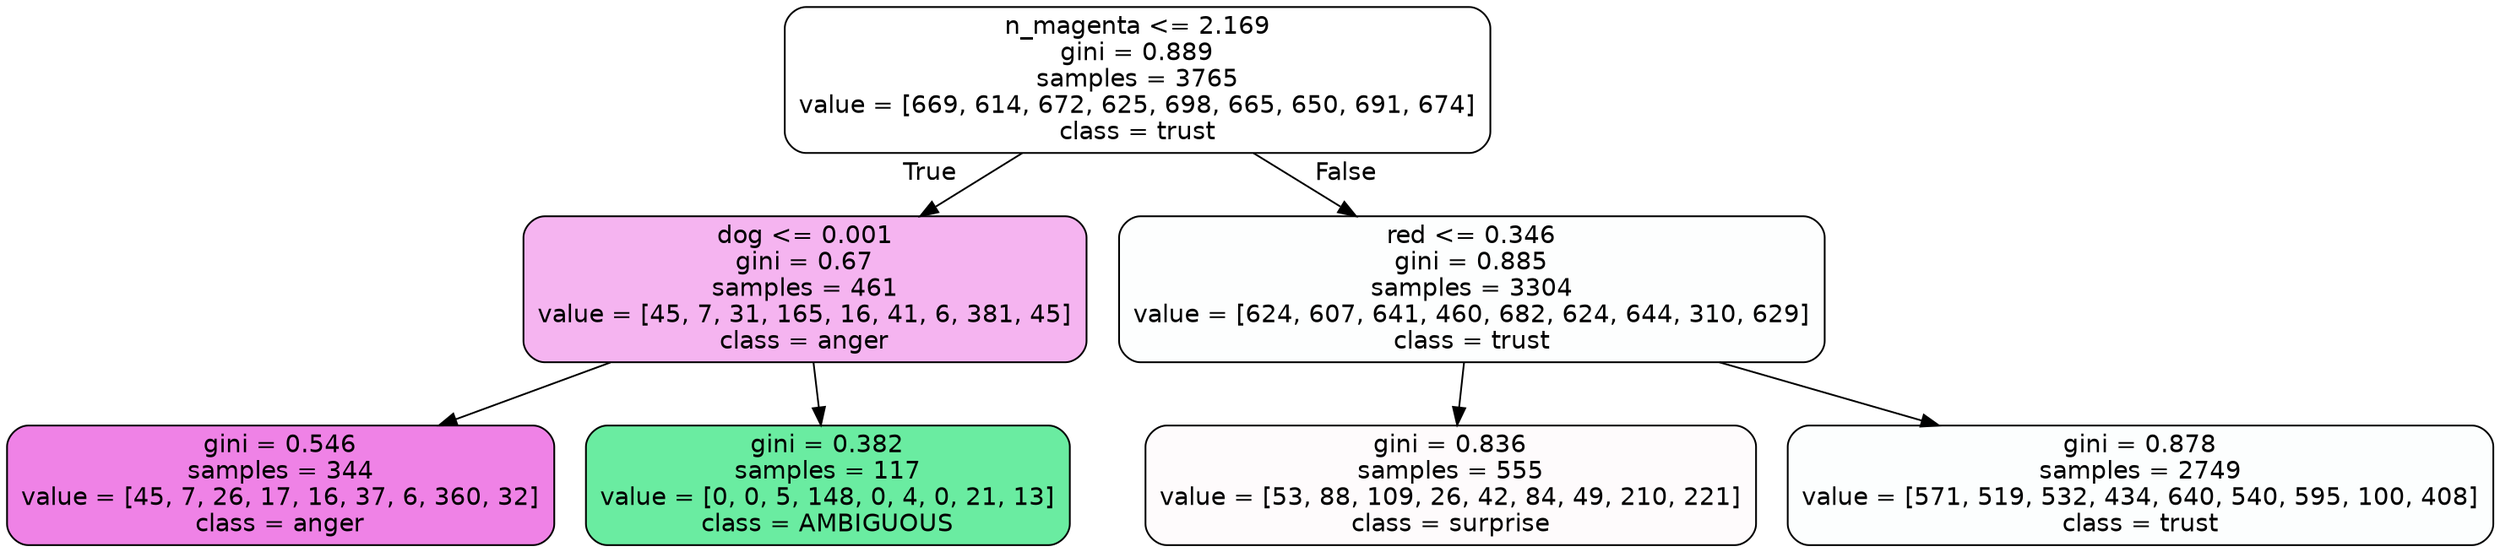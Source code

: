 digraph Tree {
node [shape=box, style="filled, rounded", color="black", fontname=helvetica] ;
edge [fontname=helvetica] ;
0 [label="n_magenta <= 2.169\ngini = 0.889\nsamples = 3765\nvalue = [669, 614, 672, 625, 698, 665, 650, 691, 674]\nclass = trust", fillcolor="#39d7e500"] ;
1 [label="dog <= 0.001\ngini = 0.67\nsamples = 461\nvalue = [45, 7, 31, 165, 16, 41, 6, 381, 45]\nclass = anger", fillcolor="#e539d760"] ;
0 -> 1 [labeldistance=2.5, labelangle=45, headlabel="True"] ;
2 [label="gini = 0.546\nsamples = 344\nvalue = [45, 7, 26, 17, 16, 37, 6, 360, 32]\nclass = anger", fillcolor="#e539d7a0"] ;
1 -> 2 ;
3 [label="gini = 0.382\nsamples = 117\nvalue = [0, 0, 5, 148, 0, 4, 0, 21, 13]\nclass = AMBIGUOUS", fillcolor="#39e581bf"] ;
1 -> 3 ;
4 [label="red <= 0.346\ngini = 0.885\nsamples = 3304\nvalue = [624, 607, 641, 460, 682, 624, 644, 310, 629]\nclass = trust", fillcolor="#39d7e502"] ;
0 -> 4 [labeldistance=2.5, labelangle=-45, headlabel="False"] ;
5 [label="gini = 0.836\nsamples = 555\nvalue = [53, 88, 109, 26, 42, 84, 49, 210, 221]\nclass = surprise", fillcolor="#e5396404"] ;
4 -> 5 ;
6 [label="gini = 0.878\nsamples = 2749\nvalue = [571, 519, 532, 434, 640, 540, 595, 100, 408]\nclass = trust", fillcolor="#39d7e503"] ;
4 -> 6 ;
}